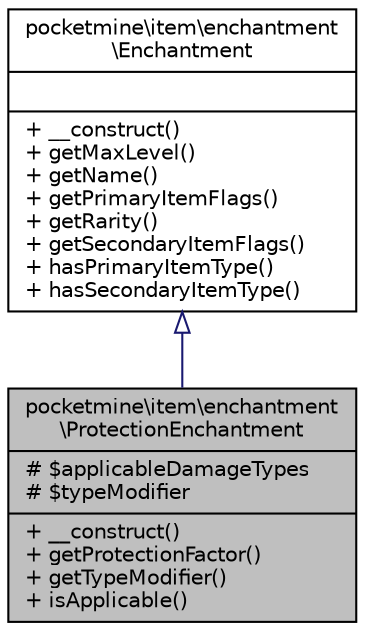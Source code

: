 digraph "pocketmine\item\enchantment\ProtectionEnchantment"
{
 // INTERACTIVE_SVG=YES
 // LATEX_PDF_SIZE
  edge [fontname="Helvetica",fontsize="10",labelfontname="Helvetica",labelfontsize="10"];
  node [fontname="Helvetica",fontsize="10",shape=record];
  Node1 [label="{pocketmine\\item\\enchantment\l\\ProtectionEnchantment\n|# $applicableDamageTypes\l# $typeModifier\l|+ __construct()\l+ getProtectionFactor()\l+ getTypeModifier()\l+ isApplicable()\l}",height=0.2,width=0.4,color="black", fillcolor="grey75", style="filled", fontcolor="black",tooltip=" "];
  Node2 -> Node1 [dir="back",color="midnightblue",fontsize="10",style="solid",arrowtail="onormal",fontname="Helvetica"];
  Node2 [label="{pocketmine\\item\\enchantment\l\\Enchantment\n||+ __construct()\l+ getMaxLevel()\l+ getName()\l+ getPrimaryItemFlags()\l+ getRarity()\l+ getSecondaryItemFlags()\l+ hasPrimaryItemType()\l+ hasSecondaryItemType()\l}",height=0.2,width=0.4,color="black", fillcolor="white", style="filled",URL="$dd/d6c/classpocketmine_1_1item_1_1enchantment_1_1_enchantment.html",tooltip=" "];
}
